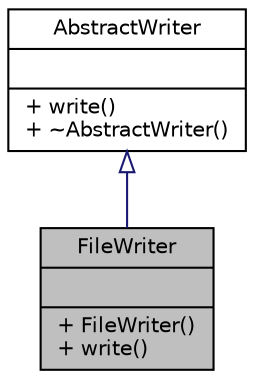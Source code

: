 digraph "FileWriter"
{
 // INTERACTIVE_SVG=YES
  edge [fontname="Helvetica",fontsize="10",labelfontname="Helvetica",labelfontsize="10"];
  node [fontname="Helvetica",fontsize="10",shape=record];
  Node1 [label="{FileWriter\n||+ FileWriter()\l+ write()\l}",height=0.2,width=0.4,color="black", fillcolor="grey75", style="filled" fontcolor="black"];
  Node2 -> Node1 [dir="back",color="midnightblue",fontsize="10",style="solid",arrowtail="onormal",fontname="Helvetica"];
  Node2 [label="{AbstractWriter\n||+ write()\l+ ~AbstractWriter()\l}",height=0.2,width=0.4,color="black", fillcolor="white", style="filled",URL="$class_abstract_writer.html"];
}
